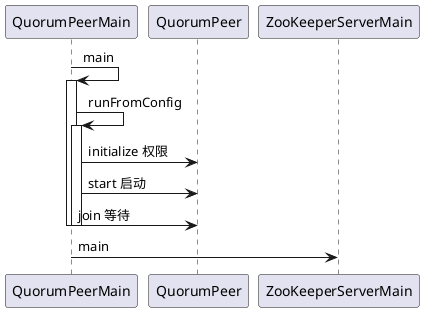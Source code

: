 @startuml

skinparam backfroundColor #EEEBDC

QuorumPeerMain -> QuorumPeerMain: main
activate QuorumPeerMain
QuorumPeerMain -> QuorumPeerMain: runFromConfig
activate QuorumPeerMain
QuorumPeerMain -> QuorumPeer: initialize 权限
QuorumPeerMain -> QuorumPeer: start 启动
QuorumPeerMain -> QuorumPeer: join 等待
deactivate QuorumPeerMain
deactivate QuorumPeerMain


QuorumPeerMain -> ZooKeeperServerMain: main
@enduml